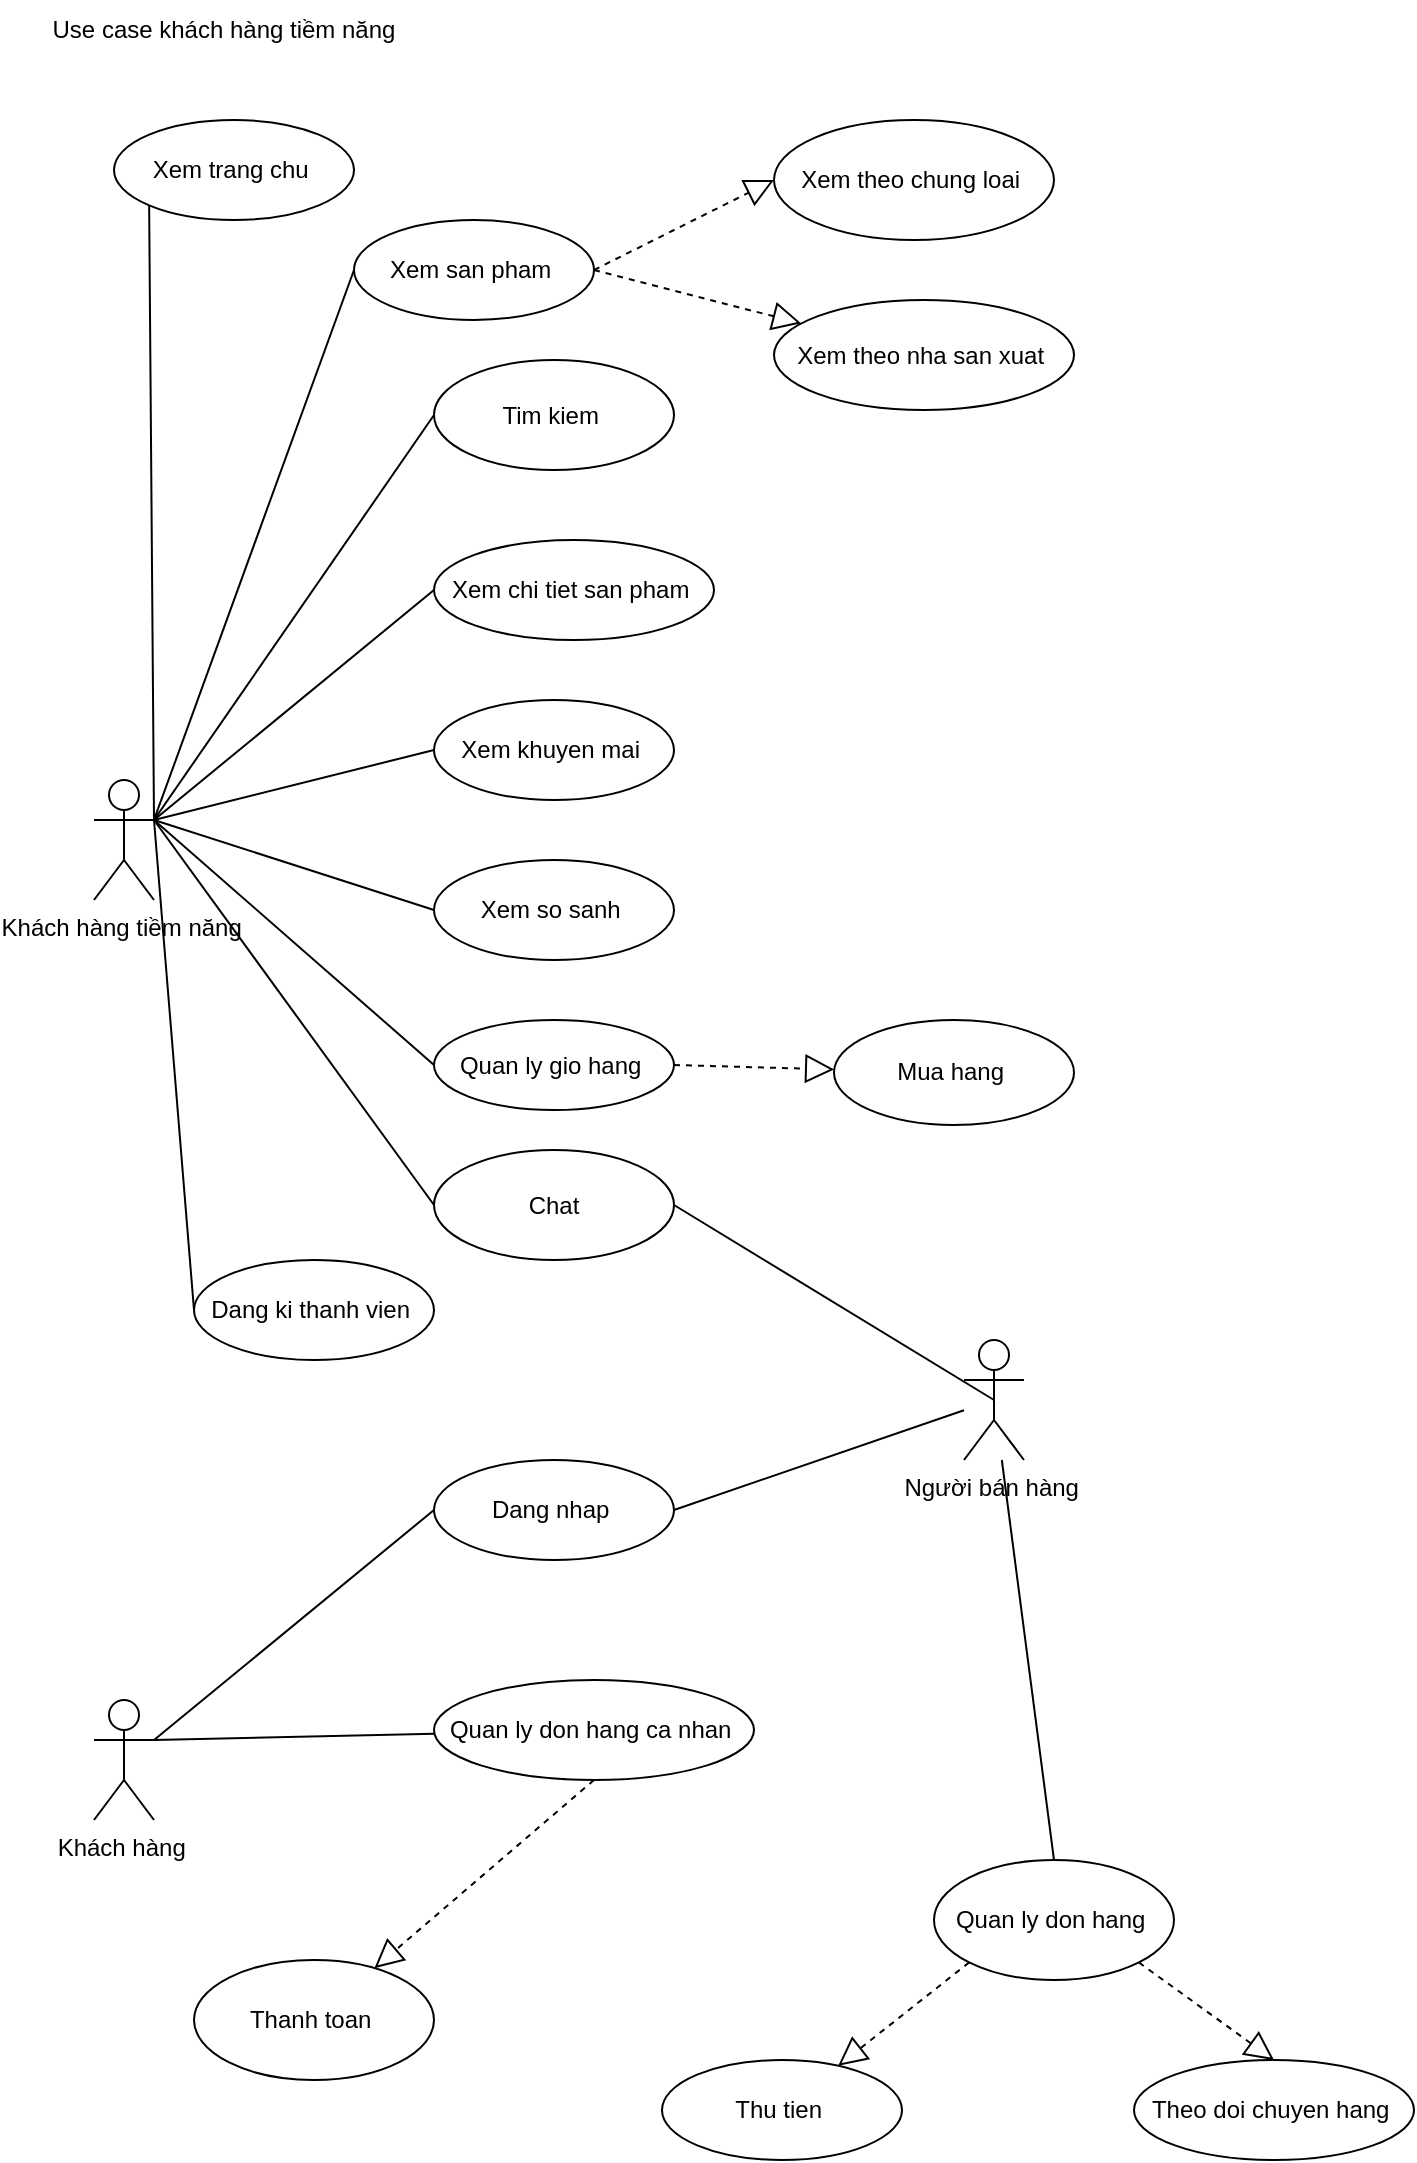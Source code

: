 <mxfile version="26.2.14">
  <diagram name="Trang-1" id="DoaIm1lhBG-omNi650xn">
    <mxGraphModel dx="465" dy="510" grid="1" gridSize="10" guides="1" tooltips="1" connect="1" arrows="1" fold="1" page="1" pageScale="1" pageWidth="827" pageHeight="1169" math="0" shadow="0">
      <root>
        <mxCell id="0" />
        <mxCell id="1" parent="0" />
        <mxCell id="s9t8jQ4Pn9reE_o3oGIN-1" value="Use case khách hàng tiềm năng" style="text;html=1;align=center;verticalAlign=middle;whiteSpace=wrap;rounded=0;" vertex="1" parent="1">
          <mxGeometry x="40" y="10" width="190" height="30" as="geometry" />
        </mxCell>
        <mxCell id="s9t8jQ4Pn9reE_o3oGIN-3" value="Khách hàng tiềm năng&amp;nbsp;" style="shape=umlActor;verticalLabelPosition=bottom;verticalAlign=top;html=1;outlineConnect=0;" vertex="1" parent="1">
          <mxGeometry x="70" y="400" width="30" height="60" as="geometry" />
        </mxCell>
        <mxCell id="s9t8jQ4Pn9reE_o3oGIN-4" value="Xem trang chu&amp;nbsp;" style="ellipse;whiteSpace=wrap;html=1;" vertex="1" parent="1">
          <mxGeometry x="80" y="70" width="120" height="50" as="geometry" />
        </mxCell>
        <mxCell id="s9t8jQ4Pn9reE_o3oGIN-5" value="Xem san pham&amp;nbsp;" style="ellipse;whiteSpace=wrap;html=1;" vertex="1" parent="1">
          <mxGeometry x="200" y="120" width="120" height="50" as="geometry" />
        </mxCell>
        <mxCell id="s9t8jQ4Pn9reE_o3oGIN-6" value="Tim kiem&amp;nbsp;" style="ellipse;whiteSpace=wrap;html=1;" vertex="1" parent="1">
          <mxGeometry x="240" y="190" width="120" height="55" as="geometry" />
        </mxCell>
        <mxCell id="s9t8jQ4Pn9reE_o3oGIN-7" value="Xem chi tiet san pham&amp;nbsp;" style="ellipse;whiteSpace=wrap;html=1;" vertex="1" parent="1">
          <mxGeometry x="240" y="280" width="140" height="50" as="geometry" />
        </mxCell>
        <mxCell id="s9t8jQ4Pn9reE_o3oGIN-8" value="Xem khuyen mai&amp;nbsp;" style="ellipse;whiteSpace=wrap;html=1;" vertex="1" parent="1">
          <mxGeometry x="240" y="360" width="120" height="50" as="geometry" />
        </mxCell>
        <mxCell id="s9t8jQ4Pn9reE_o3oGIN-9" value="Xem so sanh&amp;nbsp;" style="ellipse;whiteSpace=wrap;html=1;" vertex="1" parent="1">
          <mxGeometry x="240" y="440" width="120" height="50" as="geometry" />
        </mxCell>
        <mxCell id="s9t8jQ4Pn9reE_o3oGIN-10" value="Quan ly gio hang&amp;nbsp;" style="ellipse;whiteSpace=wrap;html=1;" vertex="1" parent="1">
          <mxGeometry x="240" y="520" width="120" height="45" as="geometry" />
        </mxCell>
        <mxCell id="s9t8jQ4Pn9reE_o3oGIN-11" value="" style="endArrow=none;html=1;rounded=0;entryX=0;entryY=1;entryDx=0;entryDy=0;" edge="1" parent="1" target="s9t8jQ4Pn9reE_o3oGIN-4">
          <mxGeometry width="50" height="50" relative="1" as="geometry">
            <mxPoint x="100" y="420" as="sourcePoint" />
            <mxPoint x="240" y="440" as="targetPoint" />
            <Array as="points" />
          </mxGeometry>
        </mxCell>
        <mxCell id="s9t8jQ4Pn9reE_o3oGIN-12" value="" style="endArrow=none;html=1;rounded=0;entryX=0;entryY=0.5;entryDx=0;entryDy=0;exitX=1;exitY=0.333;exitDx=0;exitDy=0;exitPerimeter=0;" edge="1" parent="1" source="s9t8jQ4Pn9reE_o3oGIN-3" target="s9t8jQ4Pn9reE_o3oGIN-5">
          <mxGeometry width="50" height="50" relative="1" as="geometry">
            <mxPoint x="190" y="490" as="sourcePoint" />
            <mxPoint x="240" y="440" as="targetPoint" />
          </mxGeometry>
        </mxCell>
        <mxCell id="s9t8jQ4Pn9reE_o3oGIN-13" value="" style="endArrow=none;html=1;rounded=0;entryX=0;entryY=0.5;entryDx=0;entryDy=0;exitX=1;exitY=0.333;exitDx=0;exitDy=0;exitPerimeter=0;" edge="1" parent="1" source="s9t8jQ4Pn9reE_o3oGIN-3" target="s9t8jQ4Pn9reE_o3oGIN-6">
          <mxGeometry width="50" height="50" relative="1" as="geometry">
            <mxPoint x="190" y="490" as="sourcePoint" />
            <mxPoint x="240" y="440" as="targetPoint" />
          </mxGeometry>
        </mxCell>
        <mxCell id="s9t8jQ4Pn9reE_o3oGIN-14" value="" style="endArrow=none;html=1;rounded=0;exitX=1;exitY=0.333;exitDx=0;exitDy=0;exitPerimeter=0;entryX=0;entryY=0.5;entryDx=0;entryDy=0;" edge="1" parent="1" source="s9t8jQ4Pn9reE_o3oGIN-3" target="s9t8jQ4Pn9reE_o3oGIN-7">
          <mxGeometry width="50" height="50" relative="1" as="geometry">
            <mxPoint x="190" y="490" as="sourcePoint" />
            <mxPoint x="240" y="440" as="targetPoint" />
          </mxGeometry>
        </mxCell>
        <mxCell id="s9t8jQ4Pn9reE_o3oGIN-15" value="" style="endArrow=none;html=1;rounded=0;entryX=0;entryY=0.5;entryDx=0;entryDy=0;" edge="1" parent="1" target="s9t8jQ4Pn9reE_o3oGIN-8">
          <mxGeometry width="50" height="50" relative="1" as="geometry">
            <mxPoint x="100" y="420" as="sourcePoint" />
            <mxPoint x="240" y="440" as="targetPoint" />
          </mxGeometry>
        </mxCell>
        <mxCell id="s9t8jQ4Pn9reE_o3oGIN-16" value="" style="endArrow=none;html=1;rounded=0;exitX=0;exitY=0.5;exitDx=0;exitDy=0;" edge="1" parent="1" source="s9t8jQ4Pn9reE_o3oGIN-9">
          <mxGeometry width="50" height="50" relative="1" as="geometry">
            <mxPoint x="190" y="490" as="sourcePoint" />
            <mxPoint x="100" y="420" as="targetPoint" />
          </mxGeometry>
        </mxCell>
        <mxCell id="s9t8jQ4Pn9reE_o3oGIN-17" value="" style="endArrow=none;html=1;rounded=0;entryX=0;entryY=0.5;entryDx=0;entryDy=0;" edge="1" parent="1" target="s9t8jQ4Pn9reE_o3oGIN-10">
          <mxGeometry width="50" height="50" relative="1" as="geometry">
            <mxPoint x="100" y="420" as="sourcePoint" />
            <mxPoint x="250" y="430" as="targetPoint" />
          </mxGeometry>
        </mxCell>
        <mxCell id="s9t8jQ4Pn9reE_o3oGIN-18" value="Chat" style="ellipse;whiteSpace=wrap;html=1;" vertex="1" parent="1">
          <mxGeometry x="240" y="585" width="120" height="55" as="geometry" />
        </mxCell>
        <mxCell id="s9t8jQ4Pn9reE_o3oGIN-19" value="" style="endArrow=none;html=1;rounded=0;entryX=0;entryY=0.5;entryDx=0;entryDy=0;" edge="1" parent="1" target="s9t8jQ4Pn9reE_o3oGIN-18">
          <mxGeometry width="50" height="50" relative="1" as="geometry">
            <mxPoint x="100" y="420" as="sourcePoint" />
            <mxPoint x="250" y="430" as="targetPoint" />
          </mxGeometry>
        </mxCell>
        <mxCell id="s9t8jQ4Pn9reE_o3oGIN-20" value="Dang ki thanh vien&amp;nbsp;" style="ellipse;whiteSpace=wrap;html=1;" vertex="1" parent="1">
          <mxGeometry x="120" y="640" width="120" height="50" as="geometry" />
        </mxCell>
        <mxCell id="s9t8jQ4Pn9reE_o3oGIN-21" value="" style="endArrow=none;html=1;rounded=0;entryX=0;entryY=0.5;entryDx=0;entryDy=0;" edge="1" parent="1" target="s9t8jQ4Pn9reE_o3oGIN-20">
          <mxGeometry width="50" height="50" relative="1" as="geometry">
            <mxPoint x="100" y="420" as="sourcePoint" />
            <mxPoint x="250" y="430" as="targetPoint" />
          </mxGeometry>
        </mxCell>
        <mxCell id="s9t8jQ4Pn9reE_o3oGIN-22" value="" style="endArrow=block;dashed=1;endFill=0;endSize=12;html=1;rounded=0;exitX=1;exitY=0.5;exitDx=0;exitDy=0;" edge="1" parent="1" source="s9t8jQ4Pn9reE_o3oGIN-10" target="s9t8jQ4Pn9reE_o3oGIN-23">
          <mxGeometry width="160" relative="1" as="geometry">
            <mxPoint x="150" y="450" as="sourcePoint" />
            <mxPoint x="450" y="543" as="targetPoint" />
          </mxGeometry>
        </mxCell>
        <mxCell id="s9t8jQ4Pn9reE_o3oGIN-23" value="Mua hang&amp;nbsp;" style="ellipse;whiteSpace=wrap;html=1;" vertex="1" parent="1">
          <mxGeometry x="440" y="520" width="120" height="52.5" as="geometry" />
        </mxCell>
        <mxCell id="s9t8jQ4Pn9reE_o3oGIN-24" value="" style="endArrow=block;dashed=1;endFill=0;endSize=12;html=1;rounded=0;exitX=1;exitY=0.5;exitDx=0;exitDy=0;" edge="1" parent="1" source="s9t8jQ4Pn9reE_o3oGIN-5">
          <mxGeometry width="160" relative="1" as="geometry">
            <mxPoint x="200" y="350" as="sourcePoint" />
            <mxPoint x="410" y="100" as="targetPoint" />
          </mxGeometry>
        </mxCell>
        <mxCell id="s9t8jQ4Pn9reE_o3oGIN-25" value="" style="endArrow=block;dashed=1;endFill=0;endSize=12;html=1;rounded=0;exitX=1;exitY=0.5;exitDx=0;exitDy=0;" edge="1" parent="1" source="s9t8jQ4Pn9reE_o3oGIN-5" target="s9t8jQ4Pn9reE_o3oGIN-26">
          <mxGeometry width="160" relative="1" as="geometry">
            <mxPoint x="200" y="350" as="sourcePoint" />
            <mxPoint x="410" y="170" as="targetPoint" />
          </mxGeometry>
        </mxCell>
        <mxCell id="s9t8jQ4Pn9reE_o3oGIN-26" value="Xem theo nha san xuat&amp;nbsp;" style="ellipse;whiteSpace=wrap;html=1;" vertex="1" parent="1">
          <mxGeometry x="410" y="160" width="150" height="55" as="geometry" />
        </mxCell>
        <mxCell id="s9t8jQ4Pn9reE_o3oGIN-27" value="Xem theo chung loai&amp;nbsp;" style="ellipse;whiteSpace=wrap;html=1;" vertex="1" parent="1">
          <mxGeometry x="410" y="70" width="140" height="60" as="geometry" />
        </mxCell>
        <mxCell id="s9t8jQ4Pn9reE_o3oGIN-29" value="Khách hàng&amp;nbsp;" style="shape=umlActor;verticalLabelPosition=bottom;verticalAlign=top;html=1;" vertex="1" parent="1">
          <mxGeometry x="70" y="860" width="30" height="60" as="geometry" />
        </mxCell>
        <mxCell id="s9t8jQ4Pn9reE_o3oGIN-32" value="" style="endArrow=none;html=1;rounded=0;exitX=1;exitY=0.333;exitDx=0;exitDy=0;exitPerimeter=0;entryX=0;entryY=0.5;entryDx=0;entryDy=0;" edge="1" parent="1" source="s9t8jQ4Pn9reE_o3oGIN-29" target="s9t8jQ4Pn9reE_o3oGIN-33">
          <mxGeometry width="50" height="50" relative="1" as="geometry">
            <mxPoint x="180" y="860" as="sourcePoint" />
            <mxPoint x="230" y="810" as="targetPoint" />
          </mxGeometry>
        </mxCell>
        <mxCell id="s9t8jQ4Pn9reE_o3oGIN-33" value="Dang nhap&amp;nbsp;" style="ellipse;whiteSpace=wrap;html=1;" vertex="1" parent="1">
          <mxGeometry x="240" y="740" width="120" height="50" as="geometry" />
        </mxCell>
        <mxCell id="s9t8jQ4Pn9reE_o3oGIN-34" value="" style="endArrow=none;html=1;rounded=0;exitX=1;exitY=0.5;exitDx=0;exitDy=0;" edge="1" parent="1" source="s9t8jQ4Pn9reE_o3oGIN-18">
          <mxGeometry width="50" height="50" relative="1" as="geometry">
            <mxPoint x="470" y="760" as="sourcePoint" />
            <mxPoint x="520" y="710" as="targetPoint" />
          </mxGeometry>
        </mxCell>
        <mxCell id="s9t8jQ4Pn9reE_o3oGIN-35" value="" style="endArrow=none;html=1;rounded=0;exitX=1;exitY=0.5;exitDx=0;exitDy=0;" edge="1" parent="1" source="s9t8jQ4Pn9reE_o3oGIN-33" target="s9t8jQ4Pn9reE_o3oGIN-36">
          <mxGeometry width="50" height="50" relative="1" as="geometry">
            <mxPoint x="470" y="760" as="sourcePoint" />
            <mxPoint x="520" y="710" as="targetPoint" />
          </mxGeometry>
        </mxCell>
        <mxCell id="s9t8jQ4Pn9reE_o3oGIN-36" value="Người bán hàng&amp;nbsp;" style="shape=umlActor;verticalLabelPosition=bottom;verticalAlign=top;html=1;outlineConnect=0;" vertex="1" parent="1">
          <mxGeometry x="505" y="680" width="30" height="60" as="geometry" />
        </mxCell>
        <mxCell id="s9t8jQ4Pn9reE_o3oGIN-37" value="" style="endArrow=none;html=1;rounded=0;" edge="1" parent="1" target="s9t8jQ4Pn9reE_o3oGIN-38">
          <mxGeometry width="50" height="50" relative="1" as="geometry">
            <mxPoint x="100" y="880" as="sourcePoint" />
            <mxPoint x="240" y="880" as="targetPoint" />
          </mxGeometry>
        </mxCell>
        <mxCell id="s9t8jQ4Pn9reE_o3oGIN-38" value="Quan ly don hang ca nhan&amp;nbsp;" style="ellipse;whiteSpace=wrap;html=1;" vertex="1" parent="1">
          <mxGeometry x="240" y="850" width="160" height="50" as="geometry" />
        </mxCell>
        <mxCell id="s9t8jQ4Pn9reE_o3oGIN-39" value="" style="endArrow=block;dashed=1;endFill=0;endSize=12;html=1;rounded=0;exitX=0.5;exitY=1;exitDx=0;exitDy=0;" edge="1" parent="1" source="s9t8jQ4Pn9reE_o3oGIN-38" target="s9t8jQ4Pn9reE_o3oGIN-40">
          <mxGeometry width="160" relative="1" as="geometry">
            <mxPoint x="180" y="980" as="sourcePoint" />
            <mxPoint x="200" y="1000" as="targetPoint" />
          </mxGeometry>
        </mxCell>
        <mxCell id="s9t8jQ4Pn9reE_o3oGIN-40" value="Thanh toan&amp;nbsp;" style="ellipse;whiteSpace=wrap;html=1;" vertex="1" parent="1">
          <mxGeometry x="120" y="990" width="120" height="60" as="geometry" />
        </mxCell>
        <mxCell id="s9t8jQ4Pn9reE_o3oGIN-41" value="Quan ly don hang&amp;nbsp;" style="ellipse;whiteSpace=wrap;html=1;" vertex="1" parent="1">
          <mxGeometry x="490" y="940" width="120" height="60" as="geometry" />
        </mxCell>
        <mxCell id="s9t8jQ4Pn9reE_o3oGIN-42" value="" style="endArrow=none;html=1;rounded=0;entryX=0.5;entryY=0;entryDx=0;entryDy=0;" edge="1" parent="1" source="s9t8jQ4Pn9reE_o3oGIN-36" target="s9t8jQ4Pn9reE_o3oGIN-41">
          <mxGeometry width="50" height="50" relative="1" as="geometry">
            <mxPoint x="520" y="1000" as="sourcePoint" />
            <mxPoint x="570" y="950" as="targetPoint" />
          </mxGeometry>
        </mxCell>
        <mxCell id="s9t8jQ4Pn9reE_o3oGIN-43" value="" style="endArrow=block;dashed=1;endFill=0;endSize=12;html=1;rounded=0;exitX=0;exitY=1;exitDx=0;exitDy=0;" edge="1" parent="1" source="s9t8jQ4Pn9reE_o3oGIN-41" target="s9t8jQ4Pn9reE_o3oGIN-44">
          <mxGeometry width="160" relative="1" as="geometry">
            <mxPoint x="470" y="980" as="sourcePoint" />
            <mxPoint x="440" y="1040" as="targetPoint" />
          </mxGeometry>
        </mxCell>
        <mxCell id="s9t8jQ4Pn9reE_o3oGIN-44" value="Thu tien&amp;nbsp;" style="ellipse;whiteSpace=wrap;html=1;" vertex="1" parent="1">
          <mxGeometry x="354" y="1040" width="120" height="50" as="geometry" />
        </mxCell>
        <mxCell id="s9t8jQ4Pn9reE_o3oGIN-45" value="Theo doi chuyen hang&amp;nbsp;" style="ellipse;whiteSpace=wrap;html=1;" vertex="1" parent="1">
          <mxGeometry x="590" y="1040" width="140" height="50" as="geometry" />
        </mxCell>
        <mxCell id="s9t8jQ4Pn9reE_o3oGIN-46" value="" style="endArrow=block;dashed=1;endFill=0;endSize=12;html=1;rounded=0;exitX=1;exitY=1;exitDx=0;exitDy=0;entryX=0.5;entryY=0;entryDx=0;entryDy=0;" edge="1" parent="1" source="s9t8jQ4Pn9reE_o3oGIN-41" target="s9t8jQ4Pn9reE_o3oGIN-45">
          <mxGeometry width="160" relative="1" as="geometry">
            <mxPoint x="470" y="980" as="sourcePoint" />
            <mxPoint x="630" y="980" as="targetPoint" />
          </mxGeometry>
        </mxCell>
      </root>
    </mxGraphModel>
  </diagram>
</mxfile>
